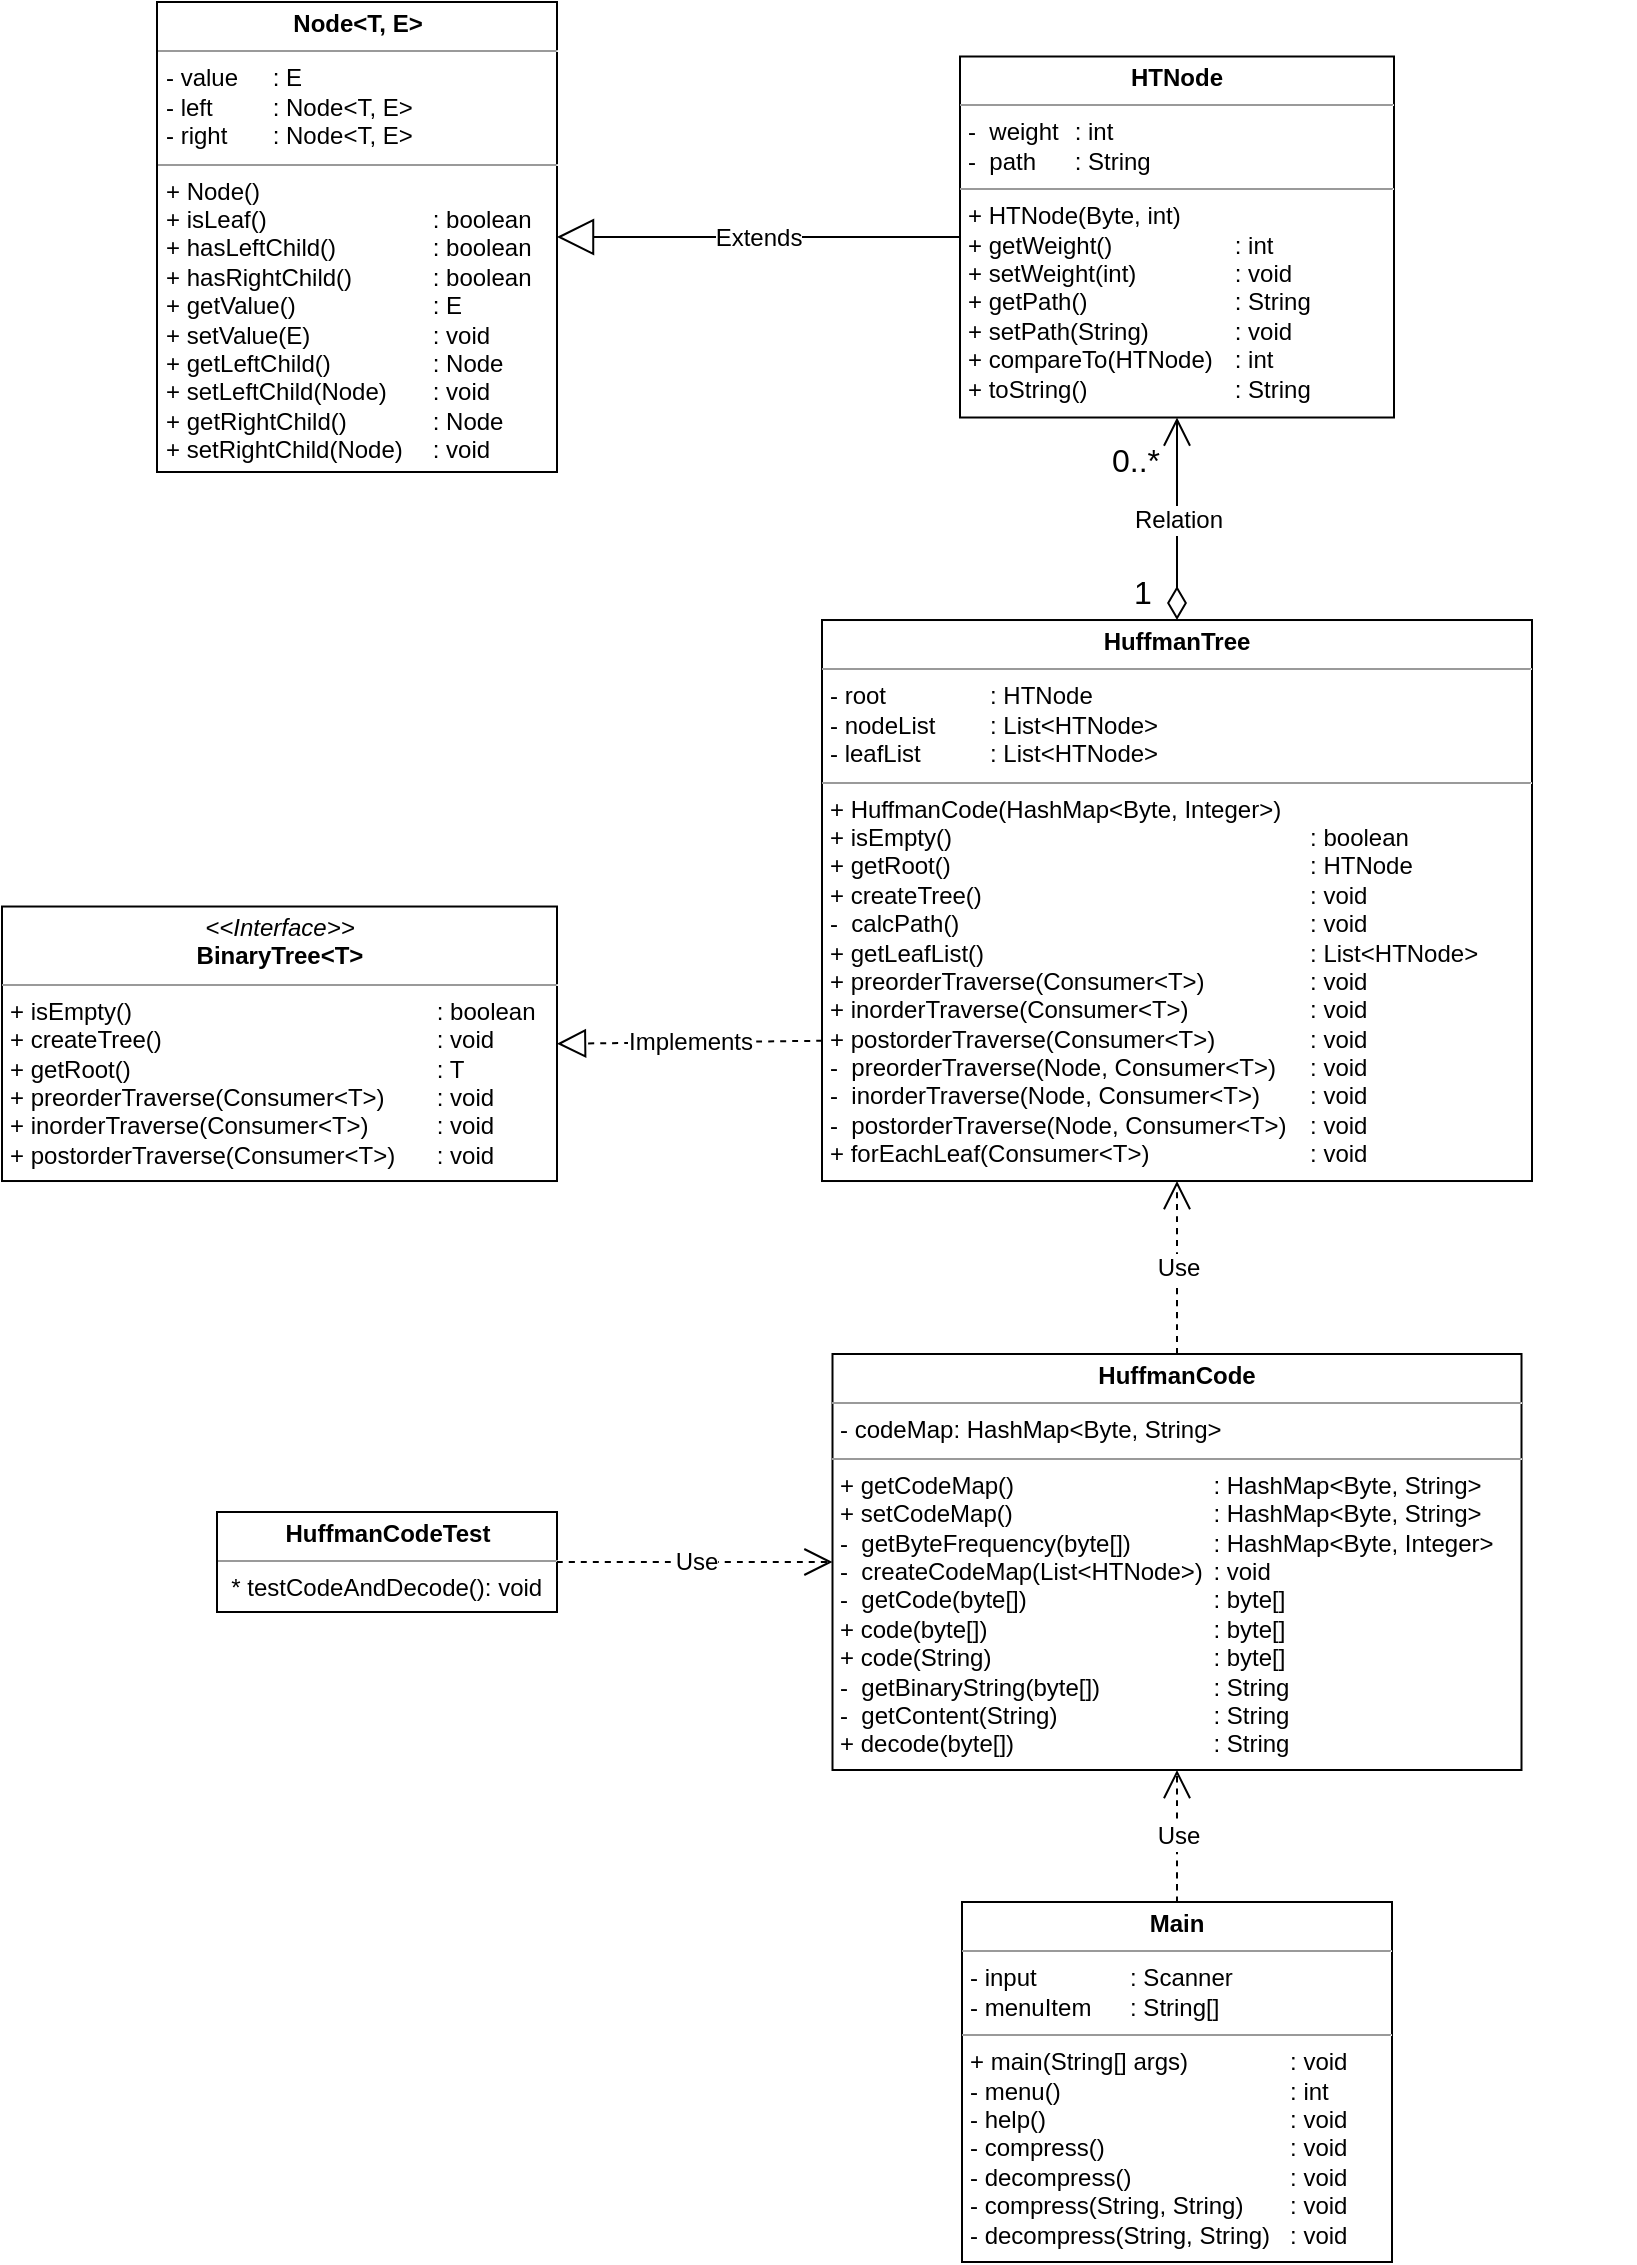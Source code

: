 <mxfile version="21.5.0" type="github" pages="3">
  <diagram name="项目类图" id="oWfXeHMXv91VeTxqqUQr">
    <mxGraphModel dx="1485" dy="617" grid="0" gridSize="10" guides="1" tooltips="1" connect="1" arrows="1" fold="1" page="0" pageScale="1" pageWidth="827" pageHeight="1169" background="none" math="0" shadow="0">
      <root>
        <mxCell id="0" />
        <mxCell id="1" parent="0" />
        <mxCell id="Y4ZzBxCPfBK2iim7uDgE-23" value="&lt;p style=&quot;margin:0px;margin-top:4px;text-align:center;&quot;&gt;&lt;b&gt;Node&amp;lt;T, E&amp;gt;&lt;/b&gt;&lt;/p&gt;&lt;hr size=&quot;1&quot;&gt;&lt;p style=&quot;margin:0px;margin-left:4px;&quot;&gt;- value&lt;span style=&quot;white-space: pre;&quot;&gt;&#x9;&lt;/span&gt;: E&lt;/p&gt;&lt;p style=&quot;margin:0px;margin-left:4px;&quot;&gt;- left&lt;span style=&quot;white-space: pre;&quot;&gt;&#x9;&lt;span style=&quot;white-space: pre;&quot;&gt;&#x9;&lt;/span&gt;&lt;/span&gt;: Node&amp;lt;T, E&amp;gt;&lt;/p&gt;&lt;p style=&quot;margin:0px;margin-left:4px;&quot;&gt;- right&lt;span style=&quot;white-space: pre;&quot;&gt;&#x9;&lt;/span&gt;: Node&amp;lt;T, E&amp;gt;&lt;/p&gt;&lt;hr size=&quot;1&quot;&gt;&lt;p style=&quot;margin:0px;margin-left:4px;&quot;&gt;+ Node()&lt;/p&gt;&lt;p style=&quot;margin:0px;margin-left:4px;&quot;&gt;+ isLeaf()&lt;span style=&quot;white-space: pre;&quot;&gt;&#x9;&lt;/span&gt;&lt;span style=&quot;white-space: pre;&quot;&gt;&#x9;&lt;/span&gt;&lt;span style=&quot;white-space: pre;&quot;&gt;&#x9;&lt;/span&gt;&lt;span style=&quot;white-space: pre;&quot;&gt;&#x9;&lt;/span&gt;: boolean&lt;/p&gt;&lt;p style=&quot;margin:0px;margin-left:4px;&quot;&gt;+ hasLeftChild()&lt;span style=&quot;white-space: pre;&quot;&gt;&#x9;&lt;/span&gt;&lt;span style=&quot;white-space: pre;&quot;&gt;&#x9;&lt;/span&gt;: boolean&lt;/p&gt;&lt;p style=&quot;margin:0px;margin-left:4px;&quot;&gt;+ hasRightChild()&lt;span style=&quot;white-space: pre;&quot;&gt;&#x9;&lt;/span&gt;&lt;span style=&quot;white-space: pre;&quot;&gt;&#x9;&lt;/span&gt;: boolean&lt;/p&gt;&lt;p style=&quot;margin:0px;margin-left:4px;&quot;&gt;+ getValue()&lt;span style=&quot;white-space: pre;&quot;&gt;&#x9;&lt;/span&gt;&lt;span style=&quot;white-space: pre;&quot;&gt;&#x9;&lt;/span&gt;&lt;span style=&quot;white-space: pre;&quot;&gt;&#x9;&lt;/span&gt;: E&lt;/p&gt;&lt;p style=&quot;margin:0px;margin-left:4px;&quot;&gt;+ setValue(E)&lt;span style=&quot;white-space: pre;&quot;&gt;&#x9;&lt;/span&gt;&lt;span style=&quot;white-space: pre;&quot;&gt;&#x9;&lt;/span&gt;&lt;span style=&quot;white-space: pre;&quot;&gt;&#x9;&lt;/span&gt;: void&lt;/p&gt;&lt;p style=&quot;margin:0px;margin-left:4px;&quot;&gt;+ getLeftChild()&lt;span style=&quot;white-space: pre;&quot;&gt;&#x9;&lt;/span&gt;&lt;span style=&quot;white-space: pre;&quot;&gt;&#x9;&lt;/span&gt;: Node&lt;/p&gt;&lt;p style=&quot;margin:0px;margin-left:4px;&quot;&gt;+ setLeftChild(Node)&lt;span style=&quot;white-space: pre;&quot;&gt;&#x9;&lt;/span&gt;: void&lt;/p&gt;&lt;p style=&quot;margin:0px;margin-left:4px;&quot;&gt;+ getRightChild()&lt;span style=&quot;white-space: pre;&quot;&gt;&#x9;&lt;/span&gt;&lt;span style=&quot;white-space: pre;&quot;&gt;&#x9;&lt;/span&gt;: Node&lt;/p&gt;&lt;p style=&quot;margin:0px;margin-left:4px;&quot;&gt;+ setRightChild(Node)&lt;span style=&quot;white-space: pre;&quot;&gt;&#x9;&lt;/span&gt;: void&lt;/p&gt;&lt;p style=&quot;margin:0px;margin-left:4px;&quot;&gt;&lt;br&gt;&lt;/p&gt;&lt;p style=&quot;margin:0px;margin-left:4px;&quot;&gt;&lt;br&gt;&lt;/p&gt;" style="verticalAlign=top;align=left;overflow=fill;fontSize=12;fontFamily=Helvetica;html=1;whiteSpace=wrap;" parent="1" vertex="1">
          <mxGeometry x="538.5" y="712" width="200" height="235" as="geometry" />
        </mxCell>
        <mxCell id="Y4ZzBxCPfBK2iim7uDgE-54" value="&lt;p style=&quot;margin:0px;margin-top:4px;text-align:center;&quot;&gt;&lt;b&gt;HuffmanCodeTest&lt;/b&gt;&lt;/p&gt;&lt;hr size=&quot;1&quot;&gt;&lt;div style=&quot;height:2px;&quot;&gt;&amp;nbsp; * testCodeAndDecode(): void&lt;/div&gt;" style="verticalAlign=top;align=left;overflow=fill;fontSize=12;fontFamily=Helvetica;html=1;whiteSpace=wrap;" parent="1" vertex="1">
          <mxGeometry x="568.5" y="1467" width="170" height="50" as="geometry" />
        </mxCell>
        <mxCell id="Y4ZzBxCPfBK2iim7uDgE-61" value="Use" style="endArrow=open;endSize=12;dashed=1;html=1;rounded=0;fontSize=12;curved=1;entryX=0;entryY=0.5;entryDx=0;entryDy=0;exitX=1;exitY=0.5;exitDx=0;exitDy=0;" parent="1" source="Y4ZzBxCPfBK2iim7uDgE-54" target="Y4ZzBxCPfBK2iim7uDgE-82" edge="1">
          <mxGeometry width="160" relative="1" as="geometry">
            <mxPoint x="694" y="1516" as="sourcePoint" />
            <mxPoint x="1482.75" y="1386" as="targetPoint" />
          </mxGeometry>
        </mxCell>
        <mxCell id="Y4ZzBxCPfBK2iim7uDgE-66" value="&lt;p style=&quot;margin:0px;margin-top:4px;text-align:center;&quot;&gt;&lt;i&gt;&amp;lt;&amp;lt;Interface&amp;gt;&amp;gt;&lt;/i&gt;&lt;br&gt;&lt;b&gt;BinaryTree&amp;lt;T&amp;gt;&lt;/b&gt;&lt;/p&gt;&lt;hr size=&quot;1&quot;&gt;&lt;p style=&quot;margin:0px;margin-left:4px;&quot;&gt;+ isEmpty()&lt;span style=&quot;white-space: pre;&quot;&gt;&#x9;&lt;/span&gt;&lt;span style=&quot;white-space: pre;&quot;&gt;&#x9;&lt;/span&gt;&lt;span style=&quot;white-space: pre;&quot;&gt;&#x9;&lt;/span&gt;&lt;span style=&quot;white-space: pre;&quot;&gt;&#x9;&lt;/span&gt;&lt;span style=&quot;white-space: pre;&quot;&gt;&#x9;&lt;/span&gt;&lt;span style=&quot;white-space: pre;&quot;&gt;&#x9;&lt;/span&gt;: boolean&lt;br&gt;&lt;/p&gt;&lt;p style=&quot;margin:0px;margin-left:4px;&quot;&gt;+ createTree()&lt;span style=&quot;white-space: pre;&quot;&gt;&#x9;&lt;/span&gt;&lt;span style=&quot;white-space: pre;&quot;&gt;&#x9;&lt;/span&gt;&lt;span style=&quot;white-space: pre;&quot;&gt;&#x9;&lt;/span&gt;&lt;span style=&quot;white-space: pre;&quot;&gt;&#x9;&lt;/span&gt;&lt;span style=&quot;white-space: pre;&quot;&gt;&#x9;&lt;/span&gt;&lt;span style=&quot;white-space: pre;&quot;&gt;&#x9;&lt;/span&gt;:&amp;nbsp;void&lt;/p&gt;&lt;p style=&quot;margin:0px;margin-left:4px;&quot;&gt;+ getRoot()&lt;span style=&quot;white-space: pre;&quot;&gt;&#x9;&lt;/span&gt;&lt;span style=&quot;white-space: pre;&quot;&gt;&#x9;&lt;/span&gt;&lt;span style=&quot;white-space: pre;&quot;&gt;&#x9;&lt;/span&gt;&lt;span style=&quot;white-space: pre;&quot;&gt;&#x9;&lt;/span&gt;&lt;span style=&quot;white-space: pre;&quot;&gt;&#x9;&lt;/span&gt;&lt;span style=&quot;white-space: pre;&quot;&gt;&#x9;&lt;/span&gt;: T&lt;/p&gt;&lt;p style=&quot;margin:0px;margin-left:4px;&quot;&gt;+ preorderTraverse(Consumer&amp;lt;T&amp;gt;)&lt;span style=&quot;white-space: pre;&quot;&gt;&#x9;&lt;/span&gt;: void&lt;/p&gt;&lt;p style=&quot;margin:0px;margin-left:4px;&quot;&gt;+ inorderTraverse(Consumer&amp;lt;T&amp;gt;)&lt;span style=&quot;white-space: pre;&quot;&gt;&#x9;&lt;span style=&quot;white-space: pre;&quot;&gt;&#x9;&lt;/span&gt;&lt;/span&gt;: void&lt;/p&gt;&lt;p style=&quot;margin:0px;margin-left:4px;&quot;&gt;+ postorderTraverse(Consumer&amp;lt;T&amp;gt;)&lt;span style=&quot;white-space: pre;&quot;&gt;&#x9;&lt;/span&gt;: void&lt;/p&gt;&lt;p style=&quot;margin:0px;margin-left:4px;&quot;&gt;&lt;br&gt;&lt;/p&gt;" style="verticalAlign=top;align=left;overflow=fill;fontSize=12;fontFamily=Helvetica;html=1;whiteSpace=wrap;" parent="1" vertex="1">
          <mxGeometry x="461" y="1164.26" width="277.5" height="137.25" as="geometry" />
        </mxCell>
        <mxCell id="Y4ZzBxCPfBK2iim7uDgE-68" value="&lt;p style=&quot;margin:0px;margin-top:4px;text-align:center;&quot;&gt;&lt;b&gt;HTNode&lt;/b&gt;&lt;/p&gt;&lt;hr size=&quot;1&quot;&gt;&lt;p style=&quot;margin:0px;margin-left:4px;&quot;&gt;-&amp;nbsp; weight&lt;span style=&quot;white-space: pre;&quot;&gt;&#x9;&lt;/span&gt;: int&lt;/p&gt;&lt;p style=&quot;margin:0px;margin-left:4px;&quot;&gt;-&amp;nbsp; path&lt;span style=&quot;white-space: pre;&quot;&gt;&#x9;&lt;/span&gt;: String&lt;/p&gt;&lt;hr size=&quot;1&quot;&gt;&lt;p style=&quot;margin:0px;margin-left:4px;&quot;&gt;+ HTNode(Byte, int)&lt;/p&gt;&lt;p style=&quot;margin:0px;margin-left:4px;&quot;&gt;+ getWeight()&lt;span style=&quot;white-space: pre;&quot;&gt;&#x9;&lt;/span&gt;&lt;span style=&quot;white-space: pre;&quot;&gt;&#x9;&lt;span style=&quot;white-space: pre;&quot;&gt;&#x9;&lt;/span&gt;&lt;/span&gt;: int&lt;/p&gt;&lt;p style=&quot;margin:0px;margin-left:4px;&quot;&gt;+ setWeight(int)&lt;span style=&quot;white-space: pre;&quot;&gt;&#x9;&lt;/span&gt;&lt;span style=&quot;white-space: pre;&quot;&gt;&#x9;&lt;/span&gt;: void&lt;/p&gt;&lt;p style=&quot;margin:0px;margin-left:4px;&quot;&gt;+ getPath()&lt;span style=&quot;white-space: pre;&quot;&gt;&#x9;&lt;/span&gt;&lt;span style=&quot;white-space: pre;&quot;&gt;&#x9;&lt;/span&gt;&lt;span style=&quot;white-space: pre;&quot;&gt;&#x9;&lt;/span&gt;: String&lt;/p&gt;&lt;p style=&quot;margin:0px;margin-left:4px;&quot;&gt;+ setPath(String)&lt;span style=&quot;white-space: pre;&quot;&gt;&#x9;&lt;/span&gt;&lt;span style=&quot;white-space: pre;&quot;&gt;&#x9;&lt;/span&gt;: void&lt;/p&gt;&lt;p style=&quot;margin:0px;margin-left:4px;&quot;&gt;+ compareTo(HTNode)&lt;span style=&quot;white-space: pre;&quot;&gt;&#x9;&lt;/span&gt;: int&lt;/p&gt;&lt;p style=&quot;margin:0px;margin-left:4px;&quot;&gt;+ toString()&lt;span style=&quot;white-space: pre;&quot;&gt;&#x9;&lt;/span&gt;&lt;span style=&quot;white-space: pre;&quot;&gt;&#x9;&lt;/span&gt;&lt;span style=&quot;white-space: pre;&quot;&gt;&#x9;&lt;/span&gt;: String&lt;/p&gt;" style="verticalAlign=top;align=left;overflow=fill;fontSize=12;fontFamily=Helvetica;html=1;whiteSpace=wrap;" parent="1" vertex="1">
          <mxGeometry x="940" y="739.25" width="217" height="180.5" as="geometry" />
        </mxCell>
        <mxCell id="Y4ZzBxCPfBK2iim7uDgE-73" value="Implements" style="endArrow=block;dashed=1;endFill=0;endSize=12;html=1;rounded=0;fontSize=12;curved=1;entryX=1;entryY=0.5;entryDx=0;entryDy=0;exitX=0;exitY=0.75;exitDx=0;exitDy=0;" parent="1" source="Y4ZzBxCPfBK2iim7uDgE-74" target="Y4ZzBxCPfBK2iim7uDgE-66" edge="1">
          <mxGeometry width="160" relative="1" as="geometry">
            <mxPoint x="1093" y="1069.5" as="sourcePoint" />
            <mxPoint x="1129" y="1008.5" as="targetPoint" />
          </mxGeometry>
        </mxCell>
        <mxCell id="Y4ZzBxCPfBK2iim7uDgE-74" value="&lt;p style=&quot;margin:0px;margin-top:4px;text-align:center;&quot;&gt;&lt;b&gt;HuffmanTree&lt;/b&gt;&lt;/p&gt;&lt;hr size=&quot;1&quot;&gt;&lt;p style=&quot;margin:0px;margin-left:4px;&quot;&gt;- root&lt;span style=&quot;white-space: pre;&quot;&gt;&#x9;&lt;/span&gt;&lt;span style=&quot;white-space: pre;&quot;&gt;&#x9;&lt;/span&gt;: HTNode&lt;/p&gt;&lt;p style=&quot;margin:0px;margin-left:4px;&quot;&gt;- nodeList&lt;span style=&quot;white-space: pre;&quot;&gt;&#x9;&lt;/span&gt;: List&amp;lt;HTNode&amp;gt;&lt;/p&gt;&lt;p style=&quot;margin:0px;margin-left:4px;&quot;&gt;- leafList&lt;span style=&quot;white-space: pre;&quot;&gt;&#x9;&lt;/span&gt;&lt;span style=&quot;white-space: pre;&quot;&gt;&#x9;&lt;/span&gt;: List&amp;lt;HTNode&amp;gt;&lt;/p&gt;&lt;hr size=&quot;1&quot;&gt;&lt;p style=&quot;margin:0px;margin-left:4px;&quot;&gt;+ HuffmanCode(HashMap&amp;lt;Byte, Integer&amp;gt;)&lt;/p&gt;&lt;p style=&quot;margin:0px;margin-left:4px;&quot;&gt;+ isEmpty()&lt;span style=&quot;white-space: pre;&quot;&gt;&#x9;&lt;/span&gt;&lt;span style=&quot;white-space: pre;&quot;&gt;&#x9;&lt;/span&gt;&lt;span style=&quot;white-space: pre;&quot;&gt;&#x9;&lt;/span&gt;&lt;span style=&quot;white-space: pre;&quot;&gt;&#x9;&lt;/span&gt;&lt;span style=&quot;white-space: pre;&quot;&gt;&#x9;&lt;/span&gt;&lt;span style=&quot;white-space: pre;&quot;&gt;&#x9;&lt;/span&gt;&lt;span style=&quot;white-space: pre;&quot;&gt;&#x9;&lt;/span&gt;: boolean&lt;br&gt;&lt;/p&gt;&lt;p style=&quot;margin:0px;margin-left:4px;&quot;&gt;+ getRoot()&lt;span style=&quot;white-space: pre;&quot;&gt;&#x9;&lt;/span&gt;&lt;span style=&quot;white-space: pre;&quot;&gt;&#x9;&lt;/span&gt;&lt;span style=&quot;white-space: pre;&quot;&gt;&#x9;&lt;/span&gt;&lt;span style=&quot;white-space: pre;&quot;&gt;&#x9;&lt;/span&gt;&lt;span style=&quot;white-space: pre;&quot;&gt;&#x9;&lt;/span&gt;&lt;span style=&quot;white-space: pre;&quot;&gt;&#x9;&lt;/span&gt;&lt;span style=&quot;white-space: pre;&quot;&gt;&#x9;&lt;/span&gt;: HTNode&lt;br&gt;&lt;/p&gt;&lt;p style=&quot;margin:0px;margin-left:4px;&quot;&gt;+ createTree()&lt;span style=&quot;white-space: pre;&quot;&gt;&#x9;&lt;/span&gt;&lt;span style=&quot;white-space: pre;&quot;&gt;&#x9;&lt;/span&gt;&lt;span style=&quot;white-space: pre;&quot;&gt;&#x9;&lt;/span&gt;&lt;span style=&quot;white-space: pre;&quot;&gt;&#x9;&lt;/span&gt;&lt;span style=&quot;white-space: pre;&quot;&gt;&#x9;&lt;/span&gt;&lt;span style=&quot;white-space: pre;&quot;&gt;&#x9;&lt;/span&gt;&lt;span style=&quot;white-space: pre;&quot;&gt;&#x9;&lt;/span&gt;: void&lt;/p&gt;&lt;p style=&quot;margin:0px;margin-left:4px;&quot;&gt;-&amp;nbsp; calcPath()&lt;span style=&quot;white-space: pre;&quot;&gt;&#x9;&lt;/span&gt;&lt;span style=&quot;white-space: pre;&quot;&gt;&#x9;&lt;/span&gt;&lt;span style=&quot;white-space: pre;&quot;&gt;&#x9;&lt;/span&gt;&lt;span style=&quot;white-space: pre;&quot;&gt;&#x9;&lt;/span&gt;&lt;span style=&quot;white-space: pre;&quot;&gt;&#x9;&lt;/span&gt;&lt;span style=&quot;white-space: pre;&quot;&gt;&#x9;&lt;/span&gt;&lt;span style=&quot;white-space: pre;&quot;&gt;&#x9;&lt;/span&gt;: void&lt;/p&gt;&lt;p style=&quot;margin:0px;margin-left:4px;&quot;&gt;+ getLeafList()&lt;span style=&quot;white-space: pre;&quot;&gt;&#x9;&lt;/span&gt;&lt;span style=&quot;white-space: pre;&quot;&gt;&#x9;&lt;/span&gt;&lt;span style=&quot;white-space: pre;&quot;&gt;&#x9;&lt;/span&gt;&lt;span style=&quot;white-space: pre;&quot;&gt;&#x9;&lt;/span&gt;&lt;span style=&quot;white-space: pre;&quot;&gt;&#x9;&lt;/span&gt;&lt;span style=&quot;white-space: pre;&quot;&gt;&#x9;&lt;/span&gt;&lt;span style=&quot;white-space: pre;&quot;&gt;&#x9;&lt;/span&gt;: List&amp;lt;HTNode&amp;gt;&lt;/p&gt;&lt;p style=&quot;margin:0px;margin-left:4px;&quot;&gt;+ preorderTraverse(Consumer&amp;lt;T&amp;gt;)&lt;span style=&quot;white-space: pre;&quot;&gt;&#x9;&lt;span style=&quot;white-space: pre;&quot;&gt;&#x9;&lt;/span&gt;&lt;/span&gt;: void&lt;/p&gt;&lt;p style=&quot;border-color: var(--border-color); margin: 0px 0px 0px 4px;&quot;&gt;+ inorderTraverse(Consumer&amp;lt;T&amp;gt;)&lt;span style=&quot;white-space: pre;&quot;&gt;&#x9;&lt;/span&gt;&lt;span style=&quot;white-space: pre;&quot;&gt;&#x9;&lt;/span&gt;&lt;span style=&quot;white-space: pre;&quot;&gt;&#x9;&lt;/span&gt;: void&lt;/p&gt;&lt;p style=&quot;border-color: var(--border-color); margin: 0px 0px 0px 4px;&quot;&gt;+ postorderTraverse(Consumer&amp;lt;T&amp;gt;)&lt;span style=&quot;white-space: pre;&quot;&gt;&#x9;&lt;/span&gt;&lt;span style=&quot;white-space: pre;&quot;&gt;&#x9;&lt;/span&gt;: void&lt;/p&gt;&lt;p style=&quot;border-color: var(--border-color); margin: 0px 0px 0px 4px;&quot;&gt;-&amp;nbsp; preorderTraverse(Node, Consumer&amp;lt;T&amp;gt;)&lt;span style=&quot;white-space: pre;&quot;&gt;&#x9;&lt;/span&gt;: void&lt;/p&gt;&lt;p style=&quot;border-color: var(--border-color); margin: 0px 0px 0px 4px;&quot;&gt;-&amp;nbsp; inorderTraverse(Node, Consumer&amp;lt;T&amp;gt;)&lt;span style=&quot;white-space: pre;&quot;&gt;&#x9;&lt;/span&gt;: void&lt;/p&gt;&lt;p style=&quot;border-color: var(--border-color); margin: 0px 0px 0px 4px;&quot;&gt;-&amp;nbsp; postorderTraverse(Node, Consumer&amp;lt;T&amp;gt;)&lt;span style=&quot;white-space: pre;&quot;&gt;&#x9;&lt;/span&gt;: void&lt;/p&gt;&lt;p style=&quot;border-color: var(--border-color); margin: 0px 0px 0px 4px;&quot;&gt;+ forEachLeaf(Consumer&amp;lt;T&amp;gt;)&lt;span style=&quot;white-space: pre;&quot;&gt;&#x9;&lt;/span&gt;&lt;span style=&quot;white-space: pre;&quot;&gt;&#x9;&lt;/span&gt;&lt;span style=&quot;white-space: pre;&quot;&gt;&#x9;&lt;/span&gt;: void&lt;/p&gt;&lt;p style=&quot;border-color: var(--border-color); margin: 0px 0px 0px 4px;&quot;&gt;&lt;br&gt;&lt;/p&gt;" style="verticalAlign=top;align=left;overflow=fill;fontSize=12;fontFamily=Helvetica;html=1;whiteSpace=wrap;" parent="1" vertex="1">
          <mxGeometry x="871" y="1021.01" width="355" height="280.5" as="geometry" />
        </mxCell>
        <mxCell id="Y4ZzBxCPfBK2iim7uDgE-75" style="edgeStyle=none;curved=1;rounded=0;orthogonalLoop=1;jettySize=auto;html=1;exitX=0.75;exitY=1;exitDx=0;exitDy=0;fontSize=12;startSize=8;endSize=8;" parent="1" edge="1">
          <mxGeometry relative="1" as="geometry">
            <mxPoint x="1267" y="1034.5" as="sourcePoint" />
            <mxPoint x="1267" y="1034.5" as="targetPoint" />
          </mxGeometry>
        </mxCell>
        <mxCell id="Y4ZzBxCPfBK2iim7uDgE-80" style="edgeStyle=none;curved=1;rounded=0;orthogonalLoop=1;jettySize=auto;html=1;exitX=0.5;exitY=1;exitDx=0;exitDy=0;fontSize=12;startSize=8;endSize=8;" parent="1" source="Y4ZzBxCPfBK2iim7uDgE-74" target="Y4ZzBxCPfBK2iim7uDgE-74" edge="1">
          <mxGeometry relative="1" as="geometry" />
        </mxCell>
        <mxCell id="Y4ZzBxCPfBK2iim7uDgE-81" style="edgeStyle=none;curved=1;rounded=0;orthogonalLoop=1;jettySize=auto;html=1;exitX=0.5;exitY=1;exitDx=0;exitDy=0;fontSize=12;startSize=8;endSize=8;" parent="1" source="Y4ZzBxCPfBK2iim7uDgE-74" target="Y4ZzBxCPfBK2iim7uDgE-74" edge="1">
          <mxGeometry relative="1" as="geometry" />
        </mxCell>
        <mxCell id="Y4ZzBxCPfBK2iim7uDgE-82" value="&lt;p style=&quot;margin:0px;margin-top:4px;text-align:center;&quot;&gt;&lt;b&gt;HuffmanCode&lt;/b&gt;&lt;/p&gt;&lt;hr size=&quot;1&quot;&gt;&lt;p style=&quot;margin:0px;margin-left:4px;&quot;&gt;- codeMap: HashMap&amp;lt;Byte, String&amp;gt;&lt;/p&gt;&lt;hr size=&quot;1&quot;&gt;&lt;p style=&quot;margin:0px;margin-left:4px;&quot;&gt;+ getCodeMap()&lt;span style=&quot;white-space: pre;&quot;&gt;&#x9;&lt;/span&gt;&lt;span style=&quot;white-space: pre;&quot;&gt;&#x9;&lt;/span&gt;&lt;span style=&quot;white-space: pre;&quot;&gt;&#x9;&lt;/span&gt;&lt;span style=&quot;white-space: pre;&quot;&gt;&#x9;&lt;/span&gt;: HashMap&amp;lt;Byte, String&amp;gt;&lt;/p&gt;&lt;p style=&quot;margin:0px;margin-left:4px;&quot;&gt;+ setCodeMap()&lt;span style=&quot;white-space: pre;&quot;&gt;&#x9;&lt;/span&gt;&lt;span style=&quot;white-space: pre;&quot;&gt;&#x9;&lt;/span&gt;&lt;span style=&quot;white-space: pre;&quot;&gt;&#x9;&lt;/span&gt;&lt;span style=&quot;white-space: pre;&quot;&gt;&#x9;&lt;/span&gt;: HashMap&amp;lt;Byte, String&amp;gt;&lt;/p&gt;&lt;p style=&quot;margin:0px;margin-left:4px;&quot;&gt;-&amp;nbsp; getByteFrequency(byte[])&lt;span style=&quot;white-space: pre;&quot;&gt;&#x9;&lt;/span&gt;&lt;span style=&quot;white-space: pre;&quot;&gt;&#x9;&lt;/span&gt;: HashMap&amp;lt;Byte, Integer&amp;gt;&lt;/p&gt;&lt;p style=&quot;margin:0px;margin-left:4px;&quot;&gt;-&amp;nbsp; createCodeMap(List&amp;lt;HTNode&amp;gt;)&lt;span style=&quot;white-space: pre;&quot;&gt;&#x9;&lt;/span&gt;: void&lt;/p&gt;&lt;p style=&quot;margin:0px;margin-left:4px;&quot;&gt;-&amp;nbsp; getCode(byte[])&lt;span style=&quot;white-space: pre;&quot;&gt;&#x9;&lt;/span&gt;&lt;span style=&quot;white-space: pre;&quot;&gt;&#x9;&lt;/span&gt;&lt;span style=&quot;white-space: pre;&quot;&gt;&#x9;&lt;/span&gt;&lt;span style=&quot;white-space: pre;&quot;&gt;&#x9;&lt;/span&gt;: byte[]&lt;/p&gt;&lt;p style=&quot;margin:0px;margin-left:4px;&quot;&gt;+ code(byte[])&lt;span style=&quot;white-space: pre;&quot;&gt;&#x9;&lt;/span&gt;&lt;span style=&quot;white-space: pre;&quot;&gt;&#x9;&lt;/span&gt;&lt;span style=&quot;white-space: pre;&quot;&gt;&#x9;&lt;/span&gt;&lt;span style=&quot;white-space: pre;&quot;&gt;&#x9;&lt;/span&gt;&lt;span style=&quot;white-space: pre;&quot;&gt;&#x9;&lt;/span&gt;: byte[]&lt;/p&gt;&lt;p style=&quot;margin:0px;margin-left:4px;&quot;&gt;+ code(String)&lt;span style=&quot;white-space: pre;&quot;&gt;&#x9;&lt;/span&gt;&lt;span style=&quot;white-space: pre;&quot;&gt;&#x9;&lt;/span&gt;&lt;span style=&quot;white-space: pre;&quot;&gt;&#x9;&lt;/span&gt;&lt;span style=&quot;white-space: pre;&quot;&gt;&#x9;&lt;/span&gt;&lt;span style=&quot;white-space: pre;&quot;&gt;&#x9;&lt;/span&gt;: byte[]&lt;/p&gt;&lt;p style=&quot;margin:0px;margin-left:4px;&quot;&gt;-&amp;nbsp; getBinaryString(byte[])&lt;span style=&quot;white-space: pre;&quot;&gt;&#x9;&lt;/span&gt;&lt;span style=&quot;white-space: pre;&quot;&gt;&#x9;&lt;/span&gt;&lt;span style=&quot;white-space: pre;&quot;&gt;&#x9;&lt;/span&gt;: String&lt;/p&gt;&lt;p style=&quot;margin:0px;margin-left:4px;&quot;&gt;-&amp;nbsp; getContent(String)&lt;span style=&quot;white-space: pre;&quot;&gt;&#x9;&lt;/span&gt;&lt;span style=&quot;white-space: pre;&quot;&gt;&#x9;&lt;/span&gt;&lt;span style=&quot;white-space: pre;&quot;&gt;&#x9;&lt;/span&gt;: String&lt;/p&gt;&lt;p style=&quot;margin:0px;margin-left:4px;&quot;&gt;+ decode(byte[])&lt;span style=&quot;white-space: pre;&quot;&gt;&#x9;&lt;/span&gt;&lt;span style=&quot;white-space: pre;&quot;&gt;&#x9;&lt;/span&gt;&lt;span style=&quot;white-space: pre;&quot;&gt;&#x9;&lt;/span&gt;&lt;span style=&quot;white-space: pre;&quot;&gt;&#x9;&lt;/span&gt;: String&lt;span style=&quot;background-color: initial;&quot;&gt;&amp;nbsp;&lt;/span&gt;&lt;/p&gt;" style="verticalAlign=top;align=left;overflow=fill;fontSize=12;fontFamily=Helvetica;html=1;whiteSpace=wrap;" parent="1" vertex="1">
          <mxGeometry x="876.25" y="1388" width="344.5" height="208" as="geometry" />
        </mxCell>
        <mxCell id="Y4ZzBxCPfBK2iim7uDgE-83" value="Use" style="endArrow=open;endSize=12;dashed=1;html=1;rounded=0;fontSize=12;curved=1;entryX=0.5;entryY=1;entryDx=0;entryDy=0;exitX=0.5;exitY=0;exitDx=0;exitDy=0;" parent="1" source="Y4ZzBxCPfBK2iim7uDgE-82" target="Y4ZzBxCPfBK2iim7uDgE-74" edge="1">
          <mxGeometry width="160" relative="1" as="geometry">
            <mxPoint x="1117" y="1246" as="sourcePoint" />
            <mxPoint x="1270" y="1246" as="targetPoint" />
          </mxGeometry>
        </mxCell>
        <mxCell id="Y4ZzBxCPfBK2iim7uDgE-84" value="&lt;p style=&quot;margin:0px;margin-top:4px;text-align:center;&quot;&gt;&lt;b&gt;Main&lt;/b&gt;&lt;/p&gt;&lt;hr size=&quot;1&quot;&gt;&lt;p style=&quot;margin:0px;margin-left:4px;&quot;&gt;-&amp;nbsp;input&lt;span style=&quot;white-space: pre;&quot;&gt;&#x9;&lt;/span&gt;&lt;span style=&quot;white-space: pre;&quot;&gt;&#x9;&lt;/span&gt;: Scanner&lt;/p&gt;&lt;p style=&quot;margin:0px;margin-left:4px;&quot;&gt;- menuItem&lt;span style=&quot;white-space: pre;&quot;&gt;&#x9;&lt;/span&gt;: String[]&lt;/p&gt;&lt;hr size=&quot;1&quot;&gt;&lt;p style=&quot;margin:0px;margin-left:4px;&quot;&gt;+ main(String[] args)&lt;span style=&quot;white-space: pre;&quot;&gt;&#x9;&lt;/span&gt;&lt;span style=&quot;white-space: pre;&quot;&gt;&#x9;&lt;/span&gt;: void&lt;/p&gt;&lt;p style=&quot;margin:0px;margin-left:4px;&quot;&gt;- menu()&lt;span style=&quot;white-space: pre;&quot;&gt;&#x9;&lt;/span&gt;&lt;span style=&quot;white-space: pre;&quot;&gt;&#x9;&lt;/span&gt;&lt;span style=&quot;white-space: pre;&quot;&gt;&#x9;&lt;/span&gt;&lt;span style=&quot;white-space: pre;&quot;&gt;&#x9;&lt;/span&gt;&lt;span style=&quot;white-space: pre;&quot;&gt;&#x9;&lt;/span&gt;: int&lt;/p&gt;&lt;p style=&quot;margin:0px;margin-left:4px;&quot;&gt;- help()&lt;span style=&quot;white-space: pre;&quot;&gt;&#x9;&lt;/span&gt;&lt;span style=&quot;white-space: pre;&quot;&gt;&#x9;&lt;/span&gt;&lt;span style=&quot;white-space: pre;&quot;&gt;&#x9;&lt;/span&gt;&lt;span style=&quot;white-space: pre;&quot;&gt;&#x9;&lt;/span&gt;&lt;span style=&quot;white-space: pre;&quot;&gt;&#x9;&lt;/span&gt;: void&lt;/p&gt;&lt;p style=&quot;margin:0px;margin-left:4px;&quot;&gt;- compress()&lt;span style=&quot;white-space: pre;&quot;&gt;&#x9;&lt;/span&gt;&lt;span style=&quot;white-space: pre;&quot;&gt;&#x9;&lt;/span&gt;&lt;span style=&quot;white-space: pre;&quot;&gt;&#x9;&lt;/span&gt;&lt;span style=&quot;white-space: pre;&quot;&gt;&#x9;&lt;/span&gt;: void&lt;/p&gt;&lt;p style=&quot;margin:0px;margin-left:4px;&quot;&gt;- decompress()&lt;span style=&quot;white-space: pre;&quot;&gt;&#x9;&lt;/span&gt;&lt;span style=&quot;white-space: pre;&quot;&gt;&#x9;&lt;/span&gt;&lt;span style=&quot;white-space: pre;&quot;&gt;&#x9;&lt;/span&gt;: void&lt;/p&gt;&lt;p style=&quot;margin:0px;margin-left:4px;&quot;&gt;- compress(String, String)&lt;span style=&quot;white-space: pre;&quot;&gt;&#x9;&lt;/span&gt;: void&lt;/p&gt;&lt;p style=&quot;margin:0px;margin-left:4px;&quot;&gt;- decompress(String, String)&lt;span style=&quot;white-space: pre;&quot;&gt;&#x9;&lt;/span&gt;: void&lt;/p&gt;" style="verticalAlign=top;align=left;overflow=fill;fontSize=12;fontFamily=Helvetica;html=1;whiteSpace=wrap;" parent="1" vertex="1">
          <mxGeometry x="941" y="1662" width="215" height="180" as="geometry" />
        </mxCell>
        <mxCell id="Y4ZzBxCPfBK2iim7uDgE-85" value="Use" style="endArrow=open;endSize=12;dashed=1;html=1;rounded=0;fontSize=12;curved=1;exitX=0.5;exitY=0;exitDx=0;exitDy=0;entryX=0.5;entryY=1;entryDx=0;entryDy=0;" parent="1" source="Y4ZzBxCPfBK2iim7uDgE-84" target="Y4ZzBxCPfBK2iim7uDgE-82" edge="1">
          <mxGeometry width="160" relative="1" as="geometry">
            <mxPoint x="1644" y="1436" as="sourcePoint" />
            <mxPoint x="1749.25" y="1326" as="targetPoint" />
          </mxGeometry>
        </mxCell>
        <mxCell id="oArtFnoSjWa55xSVB-5p-1" value="Extends" style="endArrow=block;endSize=16;endFill=0;html=1;rounded=0;fontSize=12;curved=1;exitX=0;exitY=0.5;exitDx=0;exitDy=0;entryX=1;entryY=0.5;entryDx=0;entryDy=0;" edge="1" parent="1" source="Y4ZzBxCPfBK2iim7uDgE-68" target="Y4ZzBxCPfBK2iim7uDgE-23">
          <mxGeometry width="160" relative="1" as="geometry">
            <mxPoint x="779.25" y="952.25" as="sourcePoint" />
            <mxPoint x="939.25" y="952.25" as="targetPoint" />
          </mxGeometry>
        </mxCell>
        <mxCell id="oArtFnoSjWa55xSVB-5p-4" value="Relation" style="endArrow=open;html=1;endSize=12;startArrow=diamondThin;startSize=14;startFill=0;rounded=0;fontSize=12;exitX=0.5;exitY=0;exitDx=0;exitDy=0;entryX=0.5;entryY=1;entryDx=0;entryDy=0;" edge="1" parent="1" source="Y4ZzBxCPfBK2iim7uDgE-74" target="Y4ZzBxCPfBK2iim7uDgE-68">
          <mxGeometry relative="1" as="geometry">
            <mxPoint x="1068" y="960" as="sourcePoint" />
            <mxPoint x="1228" y="960" as="targetPoint" />
          </mxGeometry>
        </mxCell>
        <mxCell id="oArtFnoSjWa55xSVB-5p-5" value="1" style="edgeLabel;resizable=0;html=1;align=left;verticalAlign=top;fontSize=16;" connectable="0" vertex="1" parent="oArtFnoSjWa55xSVB-5p-4">
          <mxGeometry x="-1" relative="1" as="geometry">
            <mxPoint x="-24" y="-30" as="offset" />
          </mxGeometry>
        </mxCell>
        <mxCell id="oArtFnoSjWa55xSVB-5p-6" value="0..*" style="edgeLabel;resizable=0;html=1;align=right;verticalAlign=top;fontSize=16;" connectable="0" vertex="1" parent="oArtFnoSjWa55xSVB-5p-4">
          <mxGeometry x="1" relative="1" as="geometry">
            <mxPoint x="-8" y="5" as="offset" />
          </mxGeometry>
        </mxCell>
      </root>
    </mxGraphModel>
  </diagram>
  <diagram id="oX7QnxSXDV_u-hZGLL6t" name="Node 类图">
    <mxGraphModel dx="1659" dy="895" grid="0" gridSize="10" guides="1" tooltips="1" connect="1" arrows="1" fold="1" page="0" pageScale="1" pageWidth="827" pageHeight="1169" math="0" shadow="0">
      <root>
        <mxCell id="0" />
        <mxCell id="1" parent="0" />
        <mxCell id="9lABCZCwOsXnwH6vqu7w-1" value="&lt;p style=&quot;margin:0px;margin-top:4px;text-align:center;&quot;&gt;&lt;b&gt;Node&amp;lt;T, E&amp;gt;&lt;/b&gt;&lt;/p&gt;&lt;hr size=&quot;1&quot;&gt;&lt;p style=&quot;margin:0px;margin-left:4px;&quot;&gt;- value&lt;span style=&quot;white-space: pre;&quot;&gt;&#x9;&lt;/span&gt;: E&lt;/p&gt;&lt;p style=&quot;margin:0px;margin-left:4px;&quot;&gt;- left&lt;span style=&quot;white-space: pre;&quot;&gt;&#x9;&lt;span style=&quot;white-space: pre;&quot;&gt;&#x9;&lt;/span&gt;&lt;/span&gt;: Node&amp;lt;T, E&amp;gt;&lt;/p&gt;&lt;p style=&quot;margin:0px;margin-left:4px;&quot;&gt;- right&lt;span style=&quot;white-space: pre;&quot;&gt;&#x9;&lt;/span&gt;: Node&amp;lt;T, E&amp;gt;&lt;/p&gt;&lt;hr size=&quot;1&quot;&gt;&lt;p style=&quot;margin:0px;margin-left:4px;&quot;&gt;+ Node()&lt;/p&gt;&lt;p style=&quot;margin:0px;margin-left:4px;&quot;&gt;+ Node(E)&lt;/p&gt;&lt;p style=&quot;margin:0px;margin-left:4px;&quot;&gt;+ isLeaf()&lt;span style=&quot;white-space: pre;&quot;&gt;&#x9;&lt;/span&gt;&lt;span style=&quot;white-space: pre;&quot;&gt;&#x9;&lt;/span&gt;&lt;span style=&quot;white-space: pre;&quot;&gt;&#x9;&lt;/span&gt;&lt;span style=&quot;white-space: pre;&quot;&gt;&#x9;&lt;/span&gt;: boolean&lt;/p&gt;&lt;p style=&quot;margin:0px;margin-left:4px;&quot;&gt;+ hasLeftChild()&lt;span style=&quot;white-space: pre;&quot;&gt;&#x9;&lt;/span&gt;&lt;span style=&quot;white-space: pre;&quot;&gt;&#x9;&lt;/span&gt;: boolean&lt;/p&gt;&lt;p style=&quot;margin:0px;margin-left:4px;&quot;&gt;+ hasRightChild()&lt;span style=&quot;white-space: pre;&quot;&gt;&#x9;&lt;/span&gt;&lt;span style=&quot;white-space: pre;&quot;&gt;&#x9;&lt;/span&gt;: boolean&lt;/p&gt;&lt;p style=&quot;margin:0px;margin-left:4px;&quot;&gt;+ getValue()&lt;span style=&quot;white-space: pre;&quot;&gt;&#x9;&lt;/span&gt;&lt;span style=&quot;white-space: pre;&quot;&gt;&#x9;&lt;/span&gt;&lt;span style=&quot;white-space: pre;&quot;&gt;&#x9;&lt;/span&gt;: E&lt;/p&gt;&lt;p style=&quot;margin:0px;margin-left:4px;&quot;&gt;+ setValue(E)&lt;span style=&quot;white-space: pre;&quot;&gt;&#x9;&lt;/span&gt;&lt;span style=&quot;white-space: pre;&quot;&gt;&#x9;&lt;/span&gt;&lt;span style=&quot;white-space: pre;&quot;&gt;&#x9;&lt;/span&gt;: void&lt;/p&gt;&lt;p style=&quot;margin:0px;margin-left:4px;&quot;&gt;+ getLeftChild()&lt;span style=&quot;white-space: pre;&quot;&gt;&#x9;&lt;/span&gt;&lt;span style=&quot;white-space: pre;&quot;&gt;&#x9;&lt;/span&gt;: T&lt;/p&gt;&lt;p style=&quot;margin:0px;margin-left:4px;&quot;&gt;+ setLeftChild(T)&lt;span style=&quot;white-space: pre;&quot;&gt;&#x9;&lt;/span&gt;&lt;span style=&quot;white-space: pre;&quot;&gt;&#x9;&lt;/span&gt;: void&lt;/p&gt;&lt;p style=&quot;margin:0px;margin-left:4px;&quot;&gt;+ getRightChild()&lt;span style=&quot;white-space: pre;&quot;&gt;&lt;span style=&quot;white-space: pre;&quot;&gt;&#x9;&lt;/span&gt;&lt;/span&gt;&lt;span style=&quot;white-space: pre;&quot;&gt;&#x9;&lt;/span&gt;: T&lt;/p&gt;&lt;p style=&quot;margin:0px;margin-left:4px;&quot;&gt;+ setRightChild(T)&lt;span style=&quot;white-space: pre;&quot;&gt;&#x9;&lt;/span&gt;&lt;span style=&quot;white-space: pre;&quot;&gt;&#x9;&lt;/span&gt;: void&lt;/p&gt;&lt;p style=&quot;margin:0px;margin-left:4px;&quot;&gt;&lt;br&gt;&lt;/p&gt;&lt;p style=&quot;margin:0px;margin-left:4px;&quot;&gt;&lt;br&gt;&lt;/p&gt;" style="verticalAlign=top;align=left;overflow=fill;fontSize=12;fontFamily=Helvetica;html=1;whiteSpace=wrap;" vertex="1" parent="1">
          <mxGeometry x="14" y="157" width="200" height="250" as="geometry" />
        </mxCell>
      </root>
    </mxGraphModel>
  </diagram>
  <diagram id="vAQ5qFAspCdzAth8HDKd" name="BinaryTree 类图">
    <mxGraphModel dx="1803" dy="573" grid="0" gridSize="10" guides="1" tooltips="1" connect="1" arrows="1" fold="1" page="0" pageScale="1" pageWidth="827" pageHeight="1169" math="0" shadow="0">
      <root>
        <mxCell id="0" />
        <mxCell id="1" parent="0" />
        <mxCell id="e-eQY2qmNIig92Vb_hVX-1" value="&lt;p style=&quot;margin:0px;margin-top:4px;text-align:center;&quot;&gt;&lt;i&gt;&amp;lt;&amp;lt;Interface&amp;gt;&amp;gt;&lt;/i&gt;&lt;br&gt;&lt;b&gt;BinaryTree&amp;lt;T&amp;gt;&lt;/b&gt;&lt;/p&gt;&lt;hr size=&quot;1&quot;&gt;&lt;p style=&quot;margin:0px;margin-left:4px;&quot;&gt;+ isEmpty()&lt;span style=&quot;white-space: pre;&quot;&gt;&#x9;&lt;/span&gt;&lt;span style=&quot;white-space: pre;&quot;&gt;&#x9;&lt;/span&gt;&lt;span style=&quot;white-space: pre;&quot;&gt;&#x9;&lt;/span&gt;&lt;span style=&quot;white-space: pre;&quot;&gt;&#x9;&lt;/span&gt;&lt;span style=&quot;white-space: pre;&quot;&gt;&#x9;&lt;/span&gt;&lt;span style=&quot;white-space: pre;&quot;&gt;&#x9;&lt;/span&gt;: boolean&lt;br&gt;&lt;/p&gt;&lt;p style=&quot;margin:0px;margin-left:4px;&quot;&gt;+ createTree()&lt;span style=&quot;white-space: pre;&quot;&gt;&#x9;&lt;/span&gt;&lt;span style=&quot;white-space: pre;&quot;&gt;&#x9;&lt;/span&gt;&lt;span style=&quot;white-space: pre;&quot;&gt;&#x9;&lt;/span&gt;&lt;span style=&quot;white-space: pre;&quot;&gt;&#x9;&lt;/span&gt;&lt;span style=&quot;white-space: pre;&quot;&gt;&#x9;&lt;/span&gt;&lt;span style=&quot;white-space: pre;&quot;&gt;&#x9;&lt;/span&gt;:&amp;nbsp;void&lt;/p&gt;&lt;p style=&quot;margin:0px;margin-left:4px;&quot;&gt;+ getRoot()&lt;span style=&quot;white-space: pre;&quot;&gt;&#x9;&lt;/span&gt;&lt;span style=&quot;white-space: pre;&quot;&gt;&#x9;&lt;/span&gt;&lt;span style=&quot;white-space: pre;&quot;&gt;&#x9;&lt;/span&gt;&lt;span style=&quot;white-space: pre;&quot;&gt;&#x9;&lt;/span&gt;&lt;span style=&quot;white-space: pre;&quot;&gt;&#x9;&lt;/span&gt;&lt;span style=&quot;white-space: pre;&quot;&gt;&#x9;&lt;/span&gt;: T&lt;/p&gt;&lt;p style=&quot;margin:0px;margin-left:4px;&quot;&gt;+ preorderTraverse(Consumer&amp;lt;T&amp;gt;)&lt;span style=&quot;white-space: pre;&quot;&gt;&#x9;&lt;/span&gt;: void&lt;/p&gt;&lt;p style=&quot;margin:0px;margin-left:4px;&quot;&gt;+ inorderTraverse(Consumer&amp;lt;T&amp;gt;)&lt;span style=&quot;white-space: pre;&quot;&gt;&#x9;&lt;span style=&quot;white-space: pre;&quot;&gt;&#x9;&lt;/span&gt;&lt;/span&gt;: void&lt;/p&gt;&lt;p style=&quot;margin:0px;margin-left:4px;&quot;&gt;+ postorderTraverse(Consumer&amp;lt;T&amp;gt;)&lt;span style=&quot;white-space: pre;&quot;&gt;&#x9;&lt;/span&gt;: void&lt;/p&gt;&lt;p style=&quot;margin:0px;margin-left:4px;&quot;&gt;&lt;br&gt;&lt;/p&gt;" style="verticalAlign=top;align=left;overflow=fill;fontSize=12;fontFamily=Helvetica;html=1;whiteSpace=wrap;" vertex="1" parent="1">
          <mxGeometry x="156" y="670.0" width="277.5" height="137.25" as="geometry" />
        </mxCell>
        <mxCell id="e-eQY2qmNIig92Vb_hVX-2" value="Implements" style="endArrow=block;dashed=1;endFill=0;endSize=12;html=1;rounded=0;exitX=0.5;exitY=0;exitDx=0;exitDy=0;entryX=0.5;entryY=1;entryDx=0;entryDy=0;" edge="1" parent="1" source="e-eQY2qmNIig92Vb_hVX-1" target="e-eQY2qmNIig92Vb_hVX-3">
          <mxGeometry width="160" relative="1" as="geometry">
            <mxPoint x="207" y="502" as="sourcePoint" />
            <mxPoint x="335" y="555" as="targetPoint" />
          </mxGeometry>
        </mxCell>
        <mxCell id="e-eQY2qmNIig92Vb_hVX-3" value="&lt;p style=&quot;margin:0px;margin-top:4px;text-align:center;&quot;&gt;&lt;i&gt;&amp;lt;&amp;lt;Interface&amp;gt;&amp;gt;&lt;/i&gt;&lt;br&gt;&lt;b&gt;Consumer&amp;lt;T&amp;gt;&lt;/b&gt;&lt;/p&gt;&lt;hr size=&quot;1&quot;&gt;&lt;p style=&quot;margin:0px;margin-left:4px;&quot;&gt;+ accept(T): void&lt;/p&gt;" style="verticalAlign=top;align=left;overflow=fill;fontSize=12;fontFamily=Helvetica;html=1;whiteSpace=wrap;" vertex="1" parent="1">
          <mxGeometry x="199.75" y="467" width="190" height="70" as="geometry" />
        </mxCell>
      </root>
    </mxGraphModel>
  </diagram>
</mxfile>
